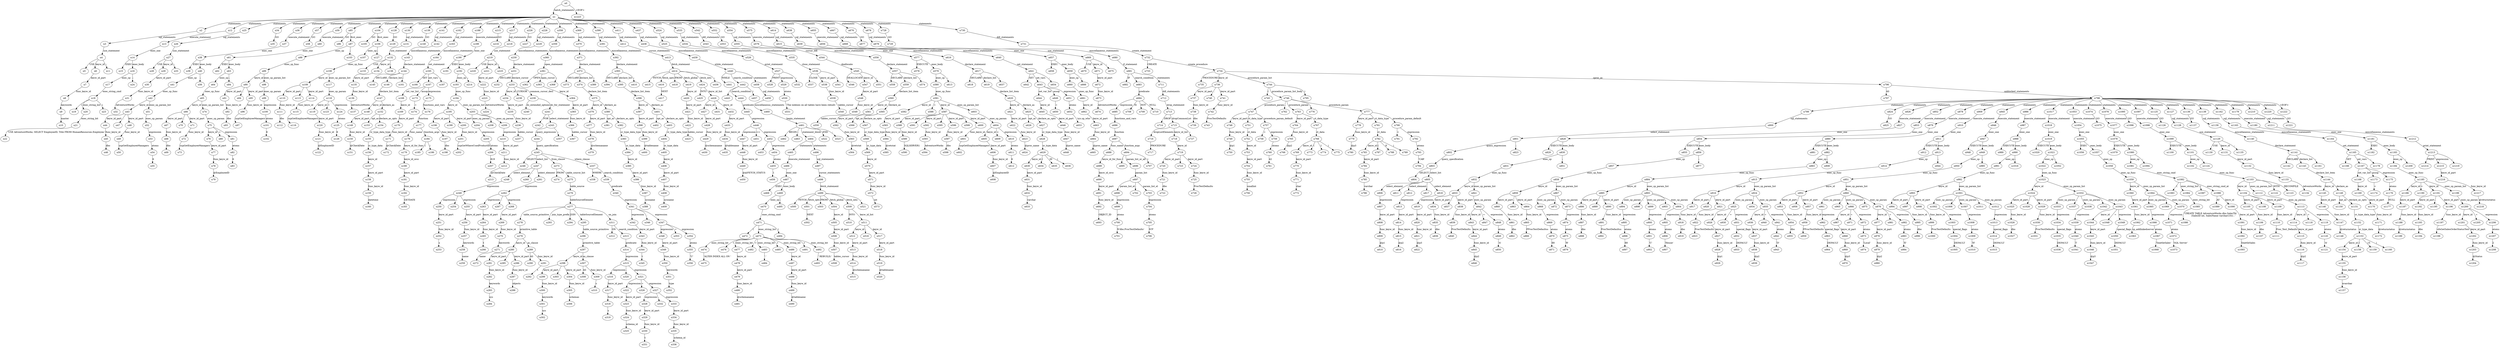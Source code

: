 digraph ParseTree {
  n0 -> n1 [label="batch_statements"];
  n1 -> n2 [label="statements"];
  n2 -> n3 [label="sql_statements"];
  n3 -> n4 [label="use_statement"];
  n4 -> n5 [label="USE"];
  n4 -> n6 [label="keyw_id"];
  n6 -> n7 [label="keyw_id_part"];
  n7 -> n8 [label="func_keyw_id"];
  n8 -> n9 [label="keywords"];
  n9 -> n10 [label="master"];
  n4 -> n11 [label=";"];
  n1 -> n12 [label="statements"];
  n12 -> n13 [label="execute_statement"];
  n13 -> n14 [label="exec_one"];
  n14 -> n15 [label="EXEC"];
  n14 -> n16 [label="exec_body"];
  n16 -> n17 [label="exec_sp"];
  n17 -> n18 [label="exec_string_cmd"];
  n18 -> n19 [label="("];
  n18 -> n20 [label="exec_string_list"];
  n20 -> n21 [label="exec_string_bit"];
  n21 -> n22 [label="'USE AdventureWorks; SELECT EmployeeID, Title FROM HumanResources.Employee;'"];
  n18 -> n23 [label=")"];
  n16 -> n24 [label=";"];
  n1 -> n25 [label="statements"];
  n25 -> n26 [label="sql_statements"];
  n26 -> n27 [label="use_statement"];
  n27 -> n28 [label="USE"];
  n27 -> n29 [label="keyw_id"];
  n29 -> n30 [label="keyw_id_part"];
  n30 -> n31 [label="func_keyw_id"];
  n31 -> n32 [label="AdventureWorks"];
  n27 -> n33 [label=";"];
  n1 -> n34 [label="statements"];
  n34 -> n35 [label="GO"];
  n1 -> n36 [label="statements"];
  n36 -> n37 [label="execute_statement"];
  n37 -> n38 [label="exec_one"];
  n38 -> n39 [label="EXEC"];
  n38 -> n40 [label="exec_body"];
  n40 -> n41 [label="exec_sp"];
  n41 -> n42 [label="exec_sp_func"];
  n42 -> n43 [label="keyw_id"];
  n43 -> n44 [label="keyw_id_part"];
  n44 -> n45 [label="func_keyw_id"];
  n45 -> n46 [label="dbo"];
  n43 -> n47 [label="."];
  n43 -> n48 [label="keyw_id_part"];
  n48 -> n49 [label="func_keyw_id"];
  n49 -> n50 [label="uspGetEmployeeManagers"];
  n42 -> n51 [label="exec_sp_param_list"];
  n51 -> n52 [label="exec_sp_param"];
  n52 -> n53 [label="expression"];
  n53 -> n54 [label="atoms"];
  n54 -> n55 [label="6"];
  n40 -> n56 [label=";"];
  n1 -> n57 [label="statements"];
  n57 -> n58 [label="GO"];
  n1 -> n59 [label="statements"];
  n59 -> n60 [label="execute_statement"];
  n60 -> n61 [label="exec_one"];
  n61 -> n62 [label="EXEC"];
  n61 -> n63 [label="exec_body"];
  n63 -> n64 [label="exec_sp"];
  n64 -> n65 [label="exec_sp_func"];
  n65 -> n66 [label="keyw_id"];
  n66 -> n67 [label="keyw_id_part"];
  n67 -> n68 [label="func_keyw_id"];
  n68 -> n69 [label="dbo"];
  n66 -> n70 [label="."];
  n66 -> n71 [label="keyw_id_part"];
  n71 -> n72 [label="func_keyw_id"];
  n72 -> n73 [label="uspGetEmployeeManagers"];
  n65 -> n74 [label="exec_sp_param_list"];
  n74 -> n75 [label="exec_sp_param"];
  n75 -> n76 [label="keyw_id"];
  n76 -> n77 [label="keyw_id_part"];
  n77 -> n78 [label="func_keyw_id"];
  n78 -> n79 [label="@EmployeeID"];
  n75 -> n80 [label="="];
  n75 -> n81 [label="expression"];
  n81 -> n82 [label="atoms"];
  n82 -> n83 [label="6"];
  n63 -> n84 [label=";"];
  n1 -> n85 [label="statements"];
  n85 -> n86 [label="GO"];
  n85 -> n87 [label="first_exec"];
  n87 -> n88 [label="exec_sp"];
  n88 -> n89 [label="exec_sp_func"];
  n89 -> n90 [label="keyw_id"];
  n90 -> n91 [label="keyw_id_part"];
  n91 -> n92 [label="func_keyw_id"];
  n92 -> n93 [label="dbo"];
  n90 -> n94 [label="."];
  n90 -> n95 [label="keyw_id_part"];
  n95 -> n96 [label="func_keyw_id"];
  n96 -> n97 [label="uspGetEmployeeManagers"];
  n89 -> n98 [label="exec_sp_param_list"];
  n98 -> n99 [label="exec_sp_param"];
  n99 -> n100 [label="expression"];
  n100 -> n101 [label="atoms"];
  n101 -> n102 [label="6"];
  n87 -> n103 [label=";"];
  n1 -> n104 [label="statements"];
  n104 -> n105 [label="GO"];
  n104 -> n106 [label="first_exec"];
  n106 -> n107 [label="exec_sp"];
  n107 -> n108 [label="exec_sp_func"];
  n108 -> n109 [label="keyw_id"];
  n109 -> n110 [label="keyw_id_part"];
  n110 -> n111 [label="func_keyw_id"];
  n111 -> n112 [label="dbo"];
  n109 -> n113 [label="."];
  n109 -> n114 [label="keyw_id_part"];
  n114 -> n115 [label="func_keyw_id"];
  n115 -> n116 [label="uspGetEmployeeManagers"];
  n108 -> n117 [label="exec_sp_param_list"];
  n117 -> n118 [label="exec_sp_param"];
  n118 -> n119 [label="keyw_id"];
  n119 -> n120 [label="keyw_id_part"];
  n120 -> n121 [label="func_keyw_id"];
  n121 -> n122 [label="@EmployeeID"];
  n118 -> n123 [label="="];
  n118 -> n124 [label="expression"];
  n124 -> n125 [label="atoms"];
  n125 -> n126 [label="6"];
  n106 -> n127 [label=";"];
  n1 -> n128 [label="statements"];
  n128 -> n129 [label="GO"];
  n1 -> n130 [label="statements"];
  n130 -> n131 [label="sql_statements"];
  n131 -> n132 [label="use_statement"];
  n132 -> n133 [label="USE"];
  n132 -> n134 [label="keyw_id"];
  n134 -> n135 [label="keyw_id_part"];
  n135 -> n136 [label="func_keyw_id"];
  n136 -> n137 [label="AdventureWorks"];
  n132 -> n138 [label=";"];
  n1 -> n139 [label="statements"];
  n139 -> n140 [label="GO"];
  n1 -> n141 [label="statements"];
  n141 -> n142 [label="sql_statements"];
  n142 -> n143 [label="miscellaneous_statements"];
  n143 -> n144 [label="declare_statement"];
  n144 -> n145 [label="DECLARE"];
  n144 -> n146 [label="declare_list"];
  n146 -> n147 [label="declare_list_item"];
  n147 -> n148 [label="keyw_id"];
  n148 -> n149 [label="keyw_id_part"];
  n149 -> n150 [label="func_keyw_id"];
  n150 -> n151 [label="@CheckDate"];
  n147 -> n152 [label="declare_as"];
  n152 -> n153 [label="opt_as"];
  n152 -> n154 [label="declare_as_opts"];
  n154 -> n155 [label="cr_type_data_type"];
  n155 -> n156 [label="cr_type_data"];
  n156 -> n157 [label="keyw_id"];
  n157 -> n158 [label="keyw_id_part"];
  n158 -> n159 [label="func_keyw_id"];
  n159 -> n160 [label="datetime"];
  n144 -> n161 [label=";"];
  n1 -> n162 [label="statements"];
  n162 -> n163 [label="sql_statements"];
  n163 -> n164 [label="miscellaneous_statements"];
  n164 -> n165 [label="set_statement"];
  n165 -> n166 [label="SET"];
  n165 -> n167 [label="set_vars"];
  n167 -> n168 [label="set_var_list"];
  n168 -> n169 [label="keyw_id"];
  n169 -> n170 [label="keyw_id_part"];
  n170 -> n171 [label="func_keyw_id"];
  n171 -> n172 [label="@CheckDate"];
  n167 -> n173 [label="assop"];
  n173 -> n174 [label="="];
  n167 -> n175 [label="expression"];
  n175 -> n176 [label="functions_and_vars"];
  n176 -> n177 [label="function"];
  n177 -> n178 [label="func_name"];
  n178 -> n179 [label="keyw_id_for_func"];
  n179 -> n180 [label="keyw_id_orcc"];
  n180 -> n181 [label="keyw_id_part"];
  n181 -> n182 [label="func_keyw_id"];
  n182 -> n183 [label="GETDATE"];
  n177 -> n184 [label="function_args"];
  n184 -> n185 [label="("];
  n184 -> n186 [label=")"];
  n165 -> n187 [label=";"];
  n1 -> n188 [label="statements"];
  n188 -> n189 [label="execute_statement"];
  n189 -> n190 [label="exec_one"];
  n190 -> n191 [label="EXEC"];
  n190 -> n192 [label="exec_body"];
  n192 -> n193 [label="exec_sp"];
  n193 -> n194 [label="exec_sp_func"];
  n194 -> n195 [label="keyw_id"];
  n195 -> n196 [label="keyw_id_part"];
  n196 -> n197 [label="func_keyw_id"];
  n197 -> n198 [label="dbo"];
  n195 -> n199 [label="."];
  n195 -> n200 [label="keyw_id_part"];
  n200 -> n201 [label="func_keyw_id"];
  n201 -> n202 [label="uspGetWhereUsedProductID"];
  n194 -> n203 [label="exec_sp_param_list"];
  n203 -> n204 [label="exec_sp_param"];
  n204 -> n205 [label="expression"];
  n205 -> n206 [label="atoms"];
  n206 -> n207 [label="819"];
  n203 -> n208 [label=","];
  n203 -> n209 [label="exec_sp_param"];
  n209 -> n210 [label="expression"];
  n210 -> n211 [label="keyw_id_part"];
  n211 -> n212 [label="func_keyw_id"];
  n212 -> n213 [label="@CheckDate"];
  n192 -> n214 [label=";"];
  n1 -> n215 [label="statements"];
  n215 -> n216 [label="GO"];
  n1 -> n217 [label="statements"];
  n217 -> n218 [label="sql_statements"];
  n218 -> n219 [label="use_statement"];
  n219 -> n220 [label="USE"];
  n219 -> n221 [label="keyw_id"];
  n221 -> n222 [label="keyw_id_part"];
  n222 -> n223 [label="func_keyw_id"];
  n223 -> n224 [label="AdventureWorks"];
  n219 -> n225 [label=";"];
  n1 -> n226 [label="statements"];
  n226 -> n227 [label="GO"];
  n1 -> n228 [label="statements"];
  n228 -> n229 [label="sql_statements"];
  n229 -> n230 [label="miscellaneous_statements"];
  n230 -> n231 [label="declare_statement"];
  n231 -> n232 [label="DECLARE"];
  n231 -> n233 [label="declare_cursor"];
  n233 -> n234 [label="keyw_id"];
  n234 -> n235 [label="keyw_id_part"];
  n235 -> n236 [label="func_keyw_id"];
  n236 -> n237 [label="tables_cursor"];
  n233 -> n238 [label="CURSOR"];
  n233 -> n239 [label="common_cursor_decl"];
  n239 -> n240 [label="dc_extended_options"];
  n239 -> n241 [label="dc_for_statement"];
  n241 -> n242 [label="FOR"];
  n241 -> n243 [label="select_statement"];
  n243 -> n244 [label="query_expression"];
  n244 -> n245 [label="query_specification"];
  n245 -> n246 [label="SELECT"];
  n245 -> n247 [label="select_list"];
  n247 -> n248 [label="select_element"];
  n248 -> n249 [label="expression"];
  n249 -> n250 [label="expression"];
  n250 -> n251 [label="keyw_id_part"];
  n251 -> n252 [label="func_keyw_id"];
  n252 -> n253 [label="s"];
  n249 -> n254 [label="."];
  n249 -> n255 [label="expression"];
  n255 -> n256 [label="keyw_id_part"];
  n256 -> n257 [label="func_keyw_id"];
  n257 -> n258 [label="keywords"];
  n258 -> n259 [label="name"];
  n247 -> n260 [label=","];
  n247 -> n261 [label="select_element"];
  n261 -> n262 [label="expression"];
  n262 -> n263 [label="expression"];
  n263 -> n264 [label="keyw_id_part"];
  n264 -> n265 [label="func_keyw_id"];
  n265 -> n266 [label="t"];
  n262 -> n267 [label="."];
  n262 -> n268 [label="expression"];
  n268 -> n269 [label="keyw_id_part"];
  n269 -> n270 [label="func_keyw_id"];
  n270 -> n271 [label="keywords"];
  n271 -> n272 [label="name"];
  n245 -> n273 [label="from_clause"];
  n273 -> n274 [label="FROM"];
  n273 -> n275 [label="table_source_list"];
  n275 -> n276 [label="table_source"];
  n276 -> n277 [label="tableSourceElement"];
  n277 -> n278 [label="table_source_primitive"];
  n278 -> n279 [label="primitive_table"];
  n279 -> n280 [label="keyw_id"];
  n280 -> n281 [label="keyw_id_part"];
  n281 -> n282 [label="func_keyw_id"];
  n282 -> n283 [label="keywords"];
  n283 -> n284 [label="sys"];
  n280 -> n285 [label="."];
  n280 -> n286 [label="keyw_id_part"];
  n286 -> n287 [label="func_keyw_id"];
  n287 -> n288 [label="objects"];
  n279 -> n289 [label="as_clause"];
  n289 -> n290 [label="AS"];
  n289 -> n291 [label="func_keyw_id"];
  n291 -> n292 [label="t"];
  n277 -> n293 [label="join_type_prefix"];
  n277 -> n294 [label="JOIN"];
  n277 -> n295 [label="tableSourceElement"];
  n295 -> n296 [label="table_source_primitive"];
  n296 -> n297 [label="primitive_table"];
  n297 -> n298 [label="keyw_id"];
  n298 -> n299 [label="keyw_id_part"];
  n299 -> n300 [label="func_keyw_id"];
  n300 -> n301 [label="keywords"];
  n301 -> n302 [label="sys"];
  n298 -> n303 [label="."];
  n298 -> n304 [label="keyw_id_part"];
  n304 -> n305 [label="func_keyw_id"];
  n305 -> n306 [label="schemas"];
  n297 -> n307 [label="as_clause"];
  n307 -> n308 [label="AS"];
  n307 -> n309 [label="func_keyw_id"];
  n309 -> n310 [label="s"];
  n277 -> n311 [label="on_join"];
  n311 -> n312 [label="ON"];
  n311 -> n313 [label="search_condition"];
  n313 -> n314 [label="predicate"];
  n314 -> n315 [label="expression"];
  n315 -> n316 [label="expression"];
  n316 -> n317 [label="keyw_id_part"];
  n317 -> n318 [label="func_keyw_id"];
  n318 -> n319 [label="s"];
  n315 -> n320 [label="."];
  n315 -> n321 [label="expression"];
  n321 -> n322 [label="expression"];
  n322 -> n323 [label="keyw_id_part"];
  n323 -> n324 [label="func_keyw_id"];
  n324 -> n325 [label="schema_id"];
  n321 -> n326 [label="="];
  n321 -> n327 [label="expression"];
  n327 -> n328 [label="expression"];
  n328 -> n329 [label="keyw_id_part"];
  n329 -> n330 [label="func_keyw_id"];
  n330 -> n331 [label="t"];
  n327 -> n332 [label="."];
  n327 -> n333 [label="expression"];
  n333 -> n334 [label="keyw_id_part"];
  n334 -> n335 [label="func_keyw_id"];
  n335 -> n336 [label="schema_id"];
  n245 -> n337 [label="where_clause"];
  n337 -> n338 [label="WHERE"];
  n337 -> n339 [label="search_condition"];
  n339 -> n340 [label="predicate"];
  n340 -> n341 [label="expression"];
  n341 -> n342 [label="expression"];
  n342 -> n343 [label="keyw_id_part"];
  n343 -> n344 [label="func_keyw_id"];
  n344 -> n345 [label="t"];
  n341 -> n346 [label="."];
  n341 -> n347 [label="expression"];
  n347 -> n348 [label="expression"];
  n348 -> n349 [label="keyw_id_part"];
  n349 -> n350 [label="func_keyw_id"];
  n350 -> n351 [label="keywords"];
  n351 -> n352 [label="type"];
  n347 -> n353 [label="="];
  n347 -> n354 [label="expression"];
  n354 -> n355 [label="atoms"];
  n355 -> n356 [label="'U'"];
  n243 -> n357 [label=";"];
  n1 -> n358 [label="statements"];
  n358 -> n359 [label="sql_statements"];
  n359 -> n360 [label="miscellaneous_statements"];
  n360 -> n361 [label="open_statement"];
  n361 -> n362 [label="OPEN"];
  n361 -> n363 [label="open_cursor"];
  n363 -> n364 [label="keyw_id"];
  n364 -> n365 [label="keyw_id_part"];
  n365 -> n366 [label="func_keyw_id"];
  n366 -> n367 [label="tables_cursor"];
  n361 -> n368 [label=";"];
  n1 -> n369 [label="statements"];
  n369 -> n370 [label="sql_statements"];
  n370 -> n371 [label="miscellaneous_statements"];
  n371 -> n372 [label="declare_statement"];
  n372 -> n373 [label="DECLARE"];
  n372 -> n374 [label="declare_list"];
  n374 -> n375 [label="declare_list_item"];
  n375 -> n376 [label="keyw_id"];
  n376 -> n377 [label="keyw_id_part"];
  n377 -> n378 [label="func_keyw_id"];
  n378 -> n379 [label="@schemaname"];
  n375 -> n380 [label="declare_as"];
  n380 -> n381 [label="opt_as"];
  n380 -> n382 [label="declare_as_opts"];
  n382 -> n383 [label="cr_type_data_type"];
  n383 -> n384 [label="cr_type_data"];
  n384 -> n385 [label="keyw_id"];
  n385 -> n386 [label="keyw_id_part"];
  n386 -> n387 [label="func_keyw_id"];
  n387 -> n388 [label="sysname"];
  n372 -> n389 [label=";"];
  n1 -> n390 [label="statements"];
  n390 -> n391 [label="sql_statements"];
  n391 -> n392 [label="miscellaneous_statements"];
  n392 -> n393 [label="declare_statement"];
  n393 -> n394 [label="DECLARE"];
  n393 -> n395 [label="declare_list"];
  n395 -> n396 [label="declare_list_item"];
  n396 -> n397 [label="keyw_id"];
  n397 -> n398 [label="keyw_id_part"];
  n398 -> n399 [label="func_keyw_id"];
  n399 -> n400 [label="@tablename"];
  n396 -> n401 [label="declare_as"];
  n401 -> n402 [label="opt_as"];
  n401 -> n403 [label="declare_as_opts"];
  n403 -> n404 [label="cr_type_data_type"];
  n404 -> n405 [label="cr_type_data"];
  n405 -> n406 [label="keyw_id"];
  n406 -> n407 [label="keyw_id_part"];
  n407 -> n408 [label="func_keyw_id"];
  n408 -> n409 [label="sysname"];
  n393 -> n410 [label=";"];
  n1 -> n411 [label="statements"];
  n411 -> n412 [label="sql_statements"];
  n412 -> n413 [label="cursor_statements"];
  n413 -> n414 [label="fetch_statement"];
  n414 -> n415 [label="FETCH"];
  n414 -> n416 [label="fetch_opts"];
  n416 -> n417 [label="NEXT"];
  n414 -> n418 [label="FROM"];
  n414 -> n419 [label="fetch_global"];
  n419 -> n420 [label="keyw_id"];
  n420 -> n421 [label="keyw_id_part"];
  n421 -> n422 [label="func_keyw_id"];
  n422 -> n423 [label="tables_cursor"];
  n414 -> n424 [label="fetch_into"];
  n424 -> n425 [label="INTO"];
  n424 -> n426 [label="keyw_id_list"];
  n426 -> n427 [label="keyw_id"];
  n427 -> n428 [label="keyw_id_part"];
  n428 -> n429 [label="func_keyw_id"];
  n429 -> n430 [label="@schemaname"];
  n426 -> n431 [label=","];
  n426 -> n432 [label="keyw_id"];
  n432 -> n433 [label="keyw_id_part"];
  n433 -> n434 [label="func_keyw_id"];
  n434 -> n435 [label="@tablename"];
  n414 -> n436 [label=";"];
  n1 -> n437 [label="statements"];
  n437 -> n438 [label="sql_statements"];
  n438 -> n439 [label="miscellaneous_statements"];
  n439 -> n440 [label="while_statement"];
  n440 -> n441 [label="WHILE"];
  n440 -> n442 [label="search_condition"];
  n442 -> n443 [label="("];
  n442 -> n444 [label="search_condition"];
  n444 -> n445 [label="predicate"];
  n445 -> n446 [label="expression"];
  n446 -> n447 [label="expression"];
  n447 -> n448 [label="keyw_id_part"];
  n448 -> n449 [label="func_keyw_id"];
  n449 -> n450 [label="@@FETCH_STATUS"];
  n446 -> n451 [label="<>"];
  n446 -> n452 [label="expression"];
  n452 -> n453 [label="-"];
  n452 -> n454 [label="expression"];
  n454 -> n455 [label="atoms"];
  n455 -> n456 [label="1"];
  n442 -> n457 [label=")"];
  n440 -> n458 [label="statements"];
  n458 -> n459 [label="sql_statements"];
  n459 -> n460 [label="miscellaneous_statements"];
  n460 -> n461 [label="begin_statement"];
  n461 -> n462 [label="BEGIN"];
  n461 -> n463 [label=";"];
  n461 -> n464 [label="statement_block"];
  n464 -> n465 [label="statements"];
  n465 -> n466 [label="execute_statement"];
  n466 -> n467 [label="exec_one"];
  n467 -> n468 [label="EXEC"];
  n467 -> n469 [label="exec_body"];
  n469 -> n470 [label="exec_sp"];
  n470 -> n471 [label="exec_string_cmd"];
  n471 -> n472 [label="("];
  n471 -> n473 [label="exec_string_list"];
  n473 -> n474 [label="exec_string_bit"];
  n474 -> n475 [label="'ALTER INDEX ALL ON '"];
  n473 -> n476 [label="+"];
  n473 -> n477 [label="exec_string_bit"];
  n477 -> n478 [label="keyw_id"];
  n478 -> n479 [label="keyw_id_part"];
  n479 -> n480 [label="func_keyw_id"];
  n480 -> n481 [label="@schemaname"];
  n473 -> n482 [label="+"];
  n473 -> n483 [label="exec_string_bit"];
  n483 -> n484 [label="'.'"];
  n473 -> n485 [label="+"];
  n473 -> n486 [label="exec_string_bit"];
  n486 -> n487 [label="keyw_id"];
  n487 -> n488 [label="keyw_id_part"];
  n488 -> n489 [label="func_keyw_id"];
  n489 -> n490 [label="@tablename"];
  n473 -> n491 [label="+"];
  n473 -> n492 [label="exec_string_bit"];
  n492 -> n493 [label="' REBUILD;'"];
  n471 -> n494 [label=")"];
  n469 -> n495 [label=";"];
  n464 -> n496 [label="statements"];
  n496 -> n497 [label="sql_statements"];
  n497 -> n498 [label="cursor_statements"];
  n498 -> n499 [label="fetch_statement"];
  n499 -> n500 [label="FETCH"];
  n499 -> n501 [label="fetch_opts"];
  n501 -> n502 [label="NEXT"];
  n499 -> n503 [label="FROM"];
  n499 -> n504 [label="fetch_global"];
  n504 -> n505 [label="keyw_id"];
  n505 -> n506 [label="keyw_id_part"];
  n506 -> n507 [label="func_keyw_id"];
  n507 -> n508 [label="tables_cursor"];
  n499 -> n509 [label="fetch_into"];
  n509 -> n510 [label="INTO"];
  n509 -> n511 [label="keyw_id_list"];
  n511 -> n512 [label="keyw_id"];
  n512 -> n513 [label="keyw_id_part"];
  n513 -> n514 [label="func_keyw_id"];
  n514 -> n515 [label="@schemaname"];
  n511 -> n516 [label=","];
  n511 -> n517 [label="keyw_id"];
  n517 -> n518 [label="keyw_id_part"];
  n518 -> n519 [label="func_keyw_id"];
  n519 -> n520 [label="@tablename"];
  n499 -> n521 [label=";"];
  n461 -> n522 [label="END"];
  n461 -> n523 [label=";"];
  n1 -> n524 [label="statements"];
  n524 -> n525 [label="sql_statements"];
  n525 -> n526 [label="miscellaneous_statements"];
  n526 -> n527 [label="print_statement"];
  n527 -> n528 [label="PRINT"];
  n527 -> n529 [label="expression"];
  n529 -> n530 [label="atoms"];
  n530 -> n531 [label="'The indexes on all tables have been rebuilt.'"];
  n527 -> n532 [label=";"];
  n1 -> n533 [label="statements"];
  n533 -> n534 [label="sql_statements"];
  n534 -> n535 [label="miscellaneous_statements"];
  n535 -> n536 [label="close_statement"];
  n536 -> n537 [label="CLOSE"];
  n536 -> n538 [label="keyw_id_part"];
  n538 -> n539 [label="func_keyw_id"];
  n539 -> n540 [label="tables_cursor"];
  n536 -> n541 [label=";"];
  n1 -> n542 [label="statements"];
  n542 -> n543 [label="ddl_statements"];
  n543 -> n544 [label="cursor_ddl"];
  n544 -> n545 [label="deallocate"];
  n545 -> n546 [label="DEALLOCATE"];
  n545 -> n547 [label="keyw_id"];
  n547 -> n548 [label="keyw_id_part"];
  n548 -> n549 [label="func_keyw_id"];
  n549 -> n550 [label="tables_cursor"];
  n545 -> n551 [label=";"];
  n1 -> n552 [label="statements"];
  n552 -> n553 [label="GO"];
  n1 -> n554 [label="statements"];
  n554 -> n555 [label="sql_statements"];
  n555 -> n556 [label="miscellaneous_statements"];
  n556 -> n557 [label="declare_statement"];
  n557 -> n558 [label="DECLARE"];
  n557 -> n559 [label="declare_list"];
  n559 -> n560 [label="declare_list_item"];
  n560 -> n561 [label="keyw_id"];
  n561 -> n562 [label="keyw_id_part"];
  n562 -> n563 [label="func_keyw_id"];
  n563 -> n564 [label="@retstat"];
  n560 -> n565 [label="declare_as"];
  n565 -> n566 [label="opt_as"];
  n565 -> n567 [label="declare_as_opts"];
  n567 -> n568 [label="cr_type_data_type"];
  n568 -> n569 [label="cr_type_data"];
  n569 -> n570 [label="keyw_id"];
  n570 -> n571 [label="keyw_id_part"];
  n571 -> n572 [label="func_keyw_id"];
  n572 -> n573 [label="int"];
  n557 -> n574 [label=";"];
  n1 -> n575 [label="statements"];
  n575 -> n576 [label="execute_statement"];
  n576 -> n577 [label="exec_one"];
  n577 -> n578 [label="EXECUTE"];
  n577 -> n579 [label="exec_body"];
  n579 -> n580 [label="exec_sp"];
  n580 -> n581 [label="exec_sp_func"];
  n581 -> n582 [label="keyw_id"];
  n582 -> n583 [label="keyw_id_part"];
  n583 -> n584 [label="func_keyw_id"];
  n584 -> n585 [label="@retstat"];
  n581 -> n586 [label="="];
  n581 -> n587 [label="keyw_id"];
  n587 -> n588 [label="keyw_id_part"];
  n588 -> n589 [label="func_keyw_id"];
  n589 -> n590 [label="SQLSERVER1"];
  n587 -> n591 [label="."];
  n587 -> n592 [label="keyw_id_part"];
  n592 -> n593 [label="func_keyw_id"];
  n593 -> n594 [label="AdventureWorks"];
  n587 -> n595 [label="."];
  n587 -> n596 [label="keyw_id_part"];
  n596 -> n597 [label="func_keyw_id"];
  n597 -> n598 [label="dbo"];
  n587 -> n599 [label="."];
  n587 -> n600 [label="keyw_id_part"];
  n600 -> n601 [label="func_keyw_id"];
  n601 -> n602 [label="uspGetEmployeeManagers"];
  n581 -> n603 [label="exec_sp_param_list"];
  n603 -> n604 [label="exec_sp_param"];
  n604 -> n605 [label="keyw_id"];
  n605 -> n606 [label="keyw_id_part"];
  n606 -> n607 [label="func_keyw_id"];
  n607 -> n608 [label="@EmployeeID"];
  n604 -> n609 [label="="];
  n604 -> n610 [label="expression"];
  n610 -> n611 [label="atoms"];
  n611 -> n612 [label="6"];
  n579 -> n613 [label=";"];
  n1 -> n614 [label="statements"];
  n614 -> n615 [label="sql_statements"];
  n615 -> n616 [label="miscellaneous_statements"];
  n616 -> n617 [label="declare_statement"];
  n617 -> n618 [label="DECLARE"];
  n617 -> n619 [label="declare_list"];
  n619 -> n620 [label="declare_list_item"];
  n620 -> n621 [label="keyw_id"];
  n621 -> n622 [label="keyw_id_part"];
  n622 -> n623 [label="func_keyw_id"];
  n623 -> n624 [label="@proc_name"];
  n620 -> n625 [label="declare_as"];
  n625 -> n626 [label="opt_as"];
  n625 -> n627 [label="declare_as_opts"];
  n627 -> n628 [label="cr_type_data_type"];
  n628 -> n629 [label="cr_type_data"];
  n629 -> n630 [label="keyw_id"];
  n630 -> n631 [label="keyw_id_part"];
  n631 -> n632 [label="func_keyw_id"];
  n632 -> n633 [label="varchar"];
  n629 -> n634 [label="("];
  n629 -> n635 [label="30"];
  n629 -> n636 [label=")"];
  n617 -> n637 [label=";"];
  n1 -> n638 [label="statements"];
  n638 -> n639 [label="sql_statements"];
  n639 -> n640 [label="miscellaneous_statements"];
  n640 -> n641 [label="set_statement"];
  n641 -> n642 [label="SET"];
  n641 -> n643 [label="set_vars"];
  n643 -> n644 [label="set_var_list"];
  n644 -> n645 [label="keyw_id"];
  n645 -> n646 [label="keyw_id_part"];
  n646 -> n647 [label="func_keyw_id"];
  n647 -> n648 [label="@proc_name"];
  n643 -> n649 [label="assop"];
  n649 -> n650 [label="="];
  n643 -> n651 [label="expression"];
  n651 -> n652 [label="atoms"];
  n652 -> n653 [label="'sys.sp_who'"];
  n641 -> n654 [label=";"];
  n1 -> n655 [label="statements"];
  n655 -> n656 [label="execute_statement"];
  n656 -> n657 [label="exec_one"];
  n657 -> n658 [label="EXEC"];
  n657 -> n659 [label="exec_body"];
  n659 -> n660 [label="exec_sp"];
  n660 -> n661 [label="exec_sp_func"];
  n661 -> n662 [label="keyw_id"];
  n662 -> n663 [label="keyw_id_part"];
  n663 -> n664 [label="func_keyw_id"];
  n664 -> n665 [label="@proc_name"];
  n659 -> n666 [label=";"];
  n1 -> n667 [label="statements"];
  n667 -> n668 [label="sql_statements"];
  n668 -> n669 [label="use_statement"];
  n669 -> n670 [label="USE"];
  n669 -> n671 [label="keyw_id"];
  n671 -> n672 [label="keyw_id_part"];
  n672 -> n673 [label="func_keyw_id"];
  n673 -> n674 [label="AdventureWorks"];
  n669 -> n675 [label=";"];
  n1 -> n676 [label="statements"];
  n676 -> n677 [label="GO"];
  n1 -> n678 [label="statements"];
  n678 -> n679 [label="sql_statements"];
  n679 -> n680 [label="miscellaneous_statements"];
  n680 -> n681 [label="if_statement"];
  n681 -> n682 [label="IF"];
  n681 -> n683 [label="search_condition"];
  n683 -> n684 [label="predicate"];
  n684 -> n685 [label="expression"];
  n685 -> n686 [label="functions_and_vars"];
  n686 -> n687 [label="function"];
  n687 -> n688 [label="func_name"];
  n688 -> n689 [label="keyw_id_for_func"];
  n689 -> n690 [label="keyw_id_orcc"];
  n690 -> n691 [label="keyw_id_part"];
  n691 -> n692 [label="func_keyw_id"];
  n692 -> n693 [label="OBJECT_ID"];
  n687 -> n694 [label="function_args"];
  n694 -> n695 [label="("];
  n694 -> n696 [label="param_list_or_all"];
  n696 -> n697 [label="param_list"];
  n697 -> n698 [label="param_list_el"];
  n698 -> n699 [label="expression"];
  n699 -> n700 [label="atoms"];
  n700 -> n701 [label="N'dbo.ProcTestDefaults'"];
  n697 -> n702 [label=","];
  n697 -> n703 [label="param_list_el"];
  n703 -> n704 [label="expression"];
  n704 -> n705 [label="atoms"];
  n705 -> n706 [label="N'P'"];
  n694 -> n707 [label=")"];
  n684 -> n708 [label="IS"];
  n684 -> n709 [label="NOT"];
  n684 -> n710 [label="NULL"];
  n681 -> n711 [label="statements"];
  n711 -> n712 [label="ddl_statements"];
  n712 -> n713 [label="drop_statement"];
  n713 -> n714 [label="DROP"];
  n713 -> n715 [label="dropCommonList"];
  n715 -> n716 [label="dropListElements"];
  n716 -> n717 [label="PROCEDURE"];
  n715 -> n718 [label="keyw_id_list"];
  n718 -> n719 [label="keyw_id"];
  n719 -> n720 [label="keyw_id_part"];
  n720 -> n721 [label="func_keyw_id"];
  n721 -> n722 [label="dbo"];
  n719 -> n723 [label="."];
  n719 -> n724 [label="keyw_id_part"];
  n724 -> n725 [label="func_keyw_id"];
  n725 -> n726 [label="ProcTestDefaults"];
  n715 -> n727 [label=";"];
  n1 -> n728 [label="statements"];
  n728 -> n729 [label="GO"];
  n1 -> n730 [label="statements"];
  n730 -> n731 [label="ddl_statements"];
  n731 -> n732 [label="create_statement"];
  n732 -> n733 [label="CREATE"];
  n732 -> n734 [label="create_procedure"];
  n734 -> n735 [label="PROCEDURE"];
  n734 -> n736 [label="keyw_id"];
  n736 -> n737 [label="keyw_id_part"];
  n737 -> n738 [label="func_keyw_id"];
  n738 -> n739 [label="dbo"];
  n736 -> n740 [label="."];
  n736 -> n741 [label="keyw_id_part"];
  n741 -> n742 [label="func_keyw_id"];
  n742 -> n743 [label="ProcTestDefaults"];
  n734 -> n744 [label="procedure_param_list"];
  n744 -> n745 [label="("];
  n744 -> n746 [label="procedure_param_list_body"];
  n746 -> n747 [label="procedure_param"];
  n747 -> n748 [label="keyw_id_part"];
  n748 -> n749 [label="func_keyw_id"];
  n749 -> n750 [label="@p1"];
  n747 -> n751 [label="ct_data_type"];
  n751 -> n752 [label="ct_data"];
  n752 -> n753 [label="keyw_id"];
  n753 -> n754 [label="keyw_id_part"];
  n754 -> n755 [label="func_keyw_id"];
  n755 -> n756 [label="smallint"];
  n747 -> n757 [label="procedure_param_default"];
  n757 -> n758 [label="="];
  n757 -> n759 [label="expression"];
  n759 -> n760 [label="atoms"];
  n760 -> n761 [label="42"];
  n746 -> n762 [label=","];
  n746 -> n763 [label="procedure_param"];
  n763 -> n764 [label="keyw_id_part"];
  n764 -> n765 [label="func_keyw_id"];
  n765 -> n766 [label="@p2"];
  n763 -> n767 [label="ct_data_type"];
  n767 -> n768 [label="ct_data"];
  n768 -> n769 [label="keyw_id"];
  n769 -> n770 [label="keyw_id_part"];
  n770 -> n771 [label="func_keyw_id"];
  n771 -> n772 [label="char"];
  n768 -> n773 [label="("];
  n768 -> n774 [label="1"];
  n768 -> n775 [label=")"];
  n746 -> n776 [label=","];
  n746 -> n777 [label="procedure_param"];
  n777 -> n778 [label="keyw_id_part"];
  n778 -> n779 [label="func_keyw_id"];
  n779 -> n780 [label="@p3"];
  n777 -> n781 [label="ct_data_type"];
  n781 -> n782 [label="ct_data"];
  n782 -> n783 [label="keyw_id"];
  n783 -> n784 [label="keyw_id_part"];
  n784 -> n785 [label="func_keyw_id"];
  n785 -> n786 [label="varchar"];
  n782 -> n787 [label="("];
  n782 -> n788 [label="8"];
  n782 -> n789 [label=")"];
  n777 -> n790 [label="procedure_param_default"];
  n790 -> n791 [label="="];
  n790 -> n792 [label="expression"];
  n792 -> n793 [label="atoms"];
  n793 -> n794 [label="'CAR'"];
  n744 -> n795 [label=")"];
  n734 -> n796 [label="cproc_as"];
  n796 -> n797 [label="AS"];
  n796 -> n798 [label="unblocked_statements"];
  n798 -> n799 [label="statements"];
  n799 -> n800 [label="sql_statements"];
  n800 -> n801 [label="select_statement"];
  n801 -> n802 [label="query_expression"];
  n802 -> n803 [label="query_specification"];
  n803 -> n804 [label="SELECT"];
  n803 -> n805 [label="select_list"];
  n805 -> n806 [label="select_element"];
  n806 -> n807 [label="expression"];
  n807 -> n808 [label="keyw_id_part"];
  n808 -> n809 [label="func_keyw_id"];
  n809 -> n810 [label="@p1"];
  n805 -> n811 [label=","];
  n805 -> n812 [label="select_element"];
  n812 -> n813 [label="expression"];
  n813 -> n814 [label="keyw_id_part"];
  n814 -> n815 [label="func_keyw_id"];
  n815 -> n816 [label="@p2"];
  n805 -> n817 [label=","];
  n805 -> n818 [label="select_element"];
  n818 -> n819 [label="expression"];
  n819 -> n820 [label="keyw_id_part"];
  n820 -> n821 [label="func_keyw_id"];
  n821 -> n822 [label="@p3"];
  n801 -> n823 [label=";"];
  n798 -> n824 [label="statements"];
  n824 -> n825 [label="GO"];
  n798 -> n826 [label="statements"];
  n826 -> n827 [label="execute_statement"];
  n827 -> n828 [label="exec_one"];
  n828 -> n829 [label="EXECUTE"];
  n828 -> n830 [label="exec_body"];
  n830 -> n831 [label="exec_sp"];
  n831 -> n832 [label="exec_sp_func"];
  n832 -> n833 [label="keyw_id"];
  n833 -> n834 [label="keyw_id_part"];
  n834 -> n835 [label="func_keyw_id"];
  n835 -> n836 [label="dbo"];
  n833 -> n837 [label="."];
  n833 -> n838 [label="keyw_id_part"];
  n838 -> n839 [label="func_keyw_id"];
  n839 -> n840 [label="ProcTestDefaults"];
  n832 -> n841 [label="exec_sp_param_list"];
  n841 -> n842 [label="exec_sp_param"];
  n842 -> n843 [label="keyw_id"];
  n843 -> n844 [label="keyw_id_part"];
  n844 -> n845 [label="func_keyw_id"];
  n845 -> n846 [label="@p2"];
  n842 -> n847 [label="="];
  n842 -> n848 [label="expression"];
  n848 -> n849 [label="atoms"];
  n849 -> n850 [label="'A'"];
  n830 -> n851 [label=";"];
  n798 -> n852 [label="statements"];
  n852 -> n853 [label="execute_statement"];
  n853 -> n854 [label="exec_one"];
  n854 -> n855 [label="EXECUTE"];
  n854 -> n856 [label="exec_body"];
  n856 -> n857 [label="exec_sp"];
  n857 -> n858 [label="exec_sp_func"];
  n858 -> n859 [label="keyw_id"];
  n859 -> n860 [label="keyw_id_part"];
  n860 -> n861 [label="func_keyw_id"];
  n861 -> n862 [label="dbo"];
  n859 -> n863 [label="."];
  n859 -> n864 [label="keyw_id_part"];
  n864 -> n865 [label="func_keyw_id"];
  n865 -> n866 [label="PProcTestDefaultss"];
  n858 -> n867 [label="exec_sp_param_list"];
  n867 -> n868 [label="exec_sp_param"];
  n868 -> n869 [label="expression"];
  n869 -> n870 [label="atoms"];
  n870 -> n871 [label="68"];
  n867 -> n872 [label=","];
  n867 -> n873 [label="exec_sp_param"];
  n873 -> n874 [label="expression"];
  n874 -> n875 [label="atoms"];
  n875 -> n876 [label="'B'"];
  n856 -> n877 [label=";"];
  n798 -> n878 [label="statements"];
  n878 -> n879 [label="execute_statement"];
  n879 -> n880 [label="exec_one"];
  n880 -> n881 [label="EXECUTE"];
  n880 -> n882 [label="exec_body"];
  n882 -> n883 [label="exec_sp"];
  n883 -> n884 [label="exec_sp_func"];
  n884 -> n885 [label="keyw_id"];
  n885 -> n886 [label="keyw_id_part"];
  n886 -> n887 [label="func_keyw_id"];
  n887 -> n888 [label="dbo"];
  n885 -> n889 [label="."];
  n885 -> n890 [label="keyw_id_part"];
  n890 -> n891 [label="func_keyw_id"];
  n891 -> n892 [label="ProcTestDefaultss"];
  n884 -> n893 [label="exec_sp_param_list"];
  n893 -> n894 [label="exec_sp_param"];
  n894 -> n895 [label="expression"];
  n895 -> n896 [label="atoms"];
  n896 -> n897 [label="68"];
  n893 -> n898 [label=","];
  n893 -> n899 [label="exec_sp_param"];
  n899 -> n900 [label="expression"];
  n900 -> n901 [label="atoms"];
  n901 -> n902 [label="'C'"];
  n893 -> n903 [label=","];
  n893 -> n904 [label="exec_sp_param"];
  n904 -> n905 [label="expression"];
  n905 -> n906 [label="atoms"];
  n906 -> n907 [label="'House'"];
  n882 -> n908 [label=";"];
  n798 -> n909 [label="statements"];
  n909 -> n910 [label="execute_statement"];
  n910 -> n911 [label="exec_one"];
  n911 -> n912 [label="EXECUTE"];
  n911 -> n913 [label="exec_body"];
  n913 -> n914 [label="exec_sp"];
  n914 -> n915 [label="exec_sp_func"];
  n915 -> n916 [label="keyw_id"];
  n916 -> n917 [label="keyw_id_part"];
  n917 -> n918 [label="func_keyw_id"];
  n918 -> n919 [label="dbo"];
  n916 -> n920 [label="."];
  n916 -> n921 [label="keyw_id_part"];
  n921 -> n922 [label="func_keyw_id"];
  n922 -> n923 [label="ProcTestDefaults"];
  n915 -> n924 [label="exec_sp_param_list"];
  n924 -> n925 [label="exec_sp_param"];
  n925 -> n926 [label="keyw_id"];
  n926 -> n927 [label="keyw_id_part"];
  n927 -> n928 [label="func_keyw_id"];
  n928 -> n929 [label="@p1"];
  n925 -> n930 [label="="];
  n925 -> n931 [label="expression"];
  n931 -> n932 [label="special_flags"];
  n932 -> n933 [label="DEFAULT"];
  n924 -> n934 [label=","];
  n924 -> n935 [label="exec_sp_param"];
  n935 -> n936 [label="keyw_id"];
  n936 -> n937 [label="keyw_id_part"];
  n937 -> n938 [label="func_keyw_id"];
  n938 -> n939 [label="@p2"];
  n935 -> n940 [label="="];
  n935 -> n941 [label="expression"];
  n941 -> n942 [label="atoms"];
  n942 -> n943 [label="'D'"];
  n913 -> n944 [label=";"];
  n798 -> n945 [label="statements"];
  n945 -> n946 [label="execute_statement"];
  n946 -> n947 [label="exec_one"];
  n947 -> n948 [label="EXECUTE"];
  n947 -> n949 [label="exec_body"];
  n949 -> n950 [label="exec_sp"];
  n950 -> n951 [label="exec_sp_func"];
  n951 -> n952 [label="keyw_id"];
  n952 -> n953 [label="keyw_id_part"];
  n953 -> n954 [label="func_keyw_id"];
  n954 -> n955 [label="dbo"];
  n952 -> n956 [label="."];
  n952 -> n957 [label="keyw_id_part"];
  n957 -> n958 [label="func_keyw_id"];
  n958 -> n959 [label="PProcTestDefaults"];
  n951 -> n960 [label="exec_sp_param_list"];
  n960 -> n961 [label="exec_sp_param"];
  n961 -> n962 [label="expression"];
  n962 -> n963 [label="special_flags"];
  n963 -> n964 [label="DEFAULT"];
  n960 -> n965 [label=","];
  n960 -> n966 [label="exec_sp_param"];
  n966 -> n967 [label="keyw_id"];
  n967 -> n968 [label="keyw_id_part"];
  n968 -> n969 [label="func_keyw_id"];
  n969 -> n970 [label="@p3"];
  n966 -> n971 [label="="];
  n966 -> n972 [label="expression"];
  n972 -> n973 [label="atoms"];
  n973 -> n974 [label="'Local'"];
  n960 -> n975 [label=","];
  n960 -> n976 [label="exec_sp_param"];
  n976 -> n977 [label="keyw_id"];
  n977 -> n978 [label="keyw_id_part"];
  n978 -> n979 [label="func_keyw_id"];
  n979 -> n980 [label="@p2"];
  n976 -> n981 [label="="];
  n976 -> n982 [label="expression"];
  n982 -> n983 [label="atoms"];
  n983 -> n984 [label="'E'"];
  n949 -> n985 [label=";"];
  n798 -> n986 [label="statements"];
  n986 -> n987 [label="execute_statement"];
  n987 -> n988 [label="exec_one"];
  n988 -> n989 [label="EXECUTE"];
  n988 -> n990 [label="exec_body"];
  n990 -> n991 [label="exec_sp"];
  n991 -> n992 [label="exec_sp_func"];
  n992 -> n993 [label="keyw_id"];
  n993 -> n994 [label="keyw_id_part"];
  n994 -> n995 [label="func_keyw_id"];
  n995 -> n996 [label="dbo"];
  n993 -> n997 [label="."];
  n993 -> n998 [label="keyw_id_part"];
  n998 -> n999 [label="func_keyw_id"];
  n999 -> n1000 [label="ProcTestDefaults"];
  n992 -> n1001 [label="exec_sp_param_list"];
  n1001 -> n1002 [label="exec_sp_param"];
  n1002 -> n1003 [label="expression"];
  n1003 -> n1004 [label="special_flags"];
  n1004 -> n1005 [label="DEFAULT"];
  n1001 -> n1006 [label=","];
  n1001 -> n1007 [label="exec_sp_param"];
  n1007 -> n1008 [label="expression"];
  n1008 -> n1009 [label="atoms"];
  n1009 -> n1010 [label="'H'"];
  n1001 -> n1011 [label=","];
  n1001 -> n1012 [label="exec_sp_param"];
  n1012 -> n1013 [label="expression"];
  n1013 -> n1014 [label="special_flags"];
  n1014 -> n1015 [label="DEFAULT"];
  n990 -> n1016 [label=";"];
  n798 -> n1017 [label="statements"];
  n1017 -> n1018 [label="execute_statement"];
  n1018 -> n1019 [label="exec_one"];
  n1019 -> n1020 [label="EXECUTE"];
  n1019 -> n1021 [label="exec_body"];
  n1021 -> n1022 [label="exec_sp"];
  n1022 -> n1023 [label="exec_sp_func"];
  n1023 -> n1024 [label="keyw_id"];
  n1024 -> n1025 [label="keyw_id_part"];
  n1025 -> n1026 [label="func_keyw_id"];
  n1026 -> n1027 [label="dbo"];
  n1024 -> n1028 [label="."];
  n1024 -> n1029 [label="keyw_id_part"];
  n1029 -> n1030 [label="func_keyw_id"];
  n1030 -> n1031 [label="ProcTestDefaults"];
  n1023 -> n1032 [label="exec_sp_param_list"];
  n1032 -> n1033 [label="exec_sp_param"];
  n1033 -> n1034 [label="expression"];
  n1034 -> n1035 [label="special_flags"];
  n1035 -> n1036 [label="DEFAULT"];
  n1032 -> n1037 [label=","];
  n1032 -> n1038 [label="exec_sp_param"];
  n1038 -> n1039 [label="expression"];
  n1039 -> n1040 [label="atoms"];
  n1040 -> n1041 [label="'I'"];
  n1032 -> n1042 [label=","];
  n1032 -> n1043 [label="exec_sp_param"];
  n1043 -> n1044 [label="keyw_id"];
  n1044 -> n1045 [label="keyw_id_part"];
  n1045 -> n1046 [label="func_keyw_id"];
  n1046 -> n1047 [label="@p3"];
  n1043 -> n1048 [label="="];
  n1043 -> n1049 [label="expression"];
  n1049 -> n1050 [label="special_flags"];
  n1050 -> n1051 [label="DEFAULT"];
  n1021 -> n1052 [label=";"];
  n798 -> n1053 [label="statements"];
  n1053 -> n1054 [label="execute_statement"];
  n1054 -> n1055 [label="exec_one"];
  n1055 -> n1056 [label="EXEC"];
  n1055 -> n1057 [label="exec_body"];
  n1057 -> n1058 [label="exec_sp"];
  n1058 -> n1059 [label="exec_sp_func"];
  n1059 -> n1060 [label="keyw_id"];
  n1060 -> n1061 [label="keyw_id_part"];
  n1061 -> n1062 [label="func_keyw_id"];
  n1062 -> n1063 [label="sp_addlinkedserver"];
  n1059 -> n1064 [label="exec_sp_param_list"];
  n1064 -> n1065 [label="exec_sp_param"];
  n1065 -> n1066 [label="expression"];
  n1066 -> n1067 [label="atoms"];
  n1067 -> n1068 [label="'SeattleSales'"];
  n1064 -> n1069 [label=","];
  n1064 -> n1070 [label="exec_sp_param"];
  n1070 -> n1071 [label="expression"];
  n1071 -> n1072 [label="atoms"];
  n1072 -> n1073 [label="'SQL Server'"];
  n798 -> n1074 [label="statements"];
  n1074 -> n1075 [label="GO"];
  n798 -> n1076 [label="statements"];
  n1076 -> n1077 [label="execute_statement"];
  n1077 -> n1078 [label="exec_one"];
  n1078 -> n1079 [label="EXECUTE"];
  n1078 -> n1080 [label="exec_body"];
  n1080 -> n1081 [label="exec_sp"];
  n1081 -> n1082 [label="exec_string_cmd"];
  n1082 -> n1083 [label="("];
  n1082 -> n1084 [label="exec_string_list"];
  n1084 -> n1085 [label="exec_string_bit"];
  n1085 -> n1086 [label="'CREATE TABLE AdventureWorks.dbo.SalesTbl 
	(SalesID int, SalesName varchar(10)) ; '"];
  n1082 -> n1087 [label=")"];
  n1082 -> n1088 [label="exec_string_cmd_at"];
  n1088 -> n1089 [label="AT"];
  n1088 -> n1090 [label="keyw_id"];
  n1090 -> n1091 [label="keyw_id_part"];
  n1091 -> n1092 [label="func_keyw_id"];
  n1092 -> n1093 [label="SeattleSales"];
  n1080 -> n1094 [label=";"];
  n798 -> n1095 [label="statements"];
  n1095 -> n1096 [label="GO"];
  n798 -> n1097 [label="statements"];
  n1097 -> n1098 [label="execute_statement"];
  n1098 -> n1099 [label="exec_one"];
  n1099 -> n1100 [label="EXECUTE"];
  n1099 -> n1101 [label="exec_body"];
  n1101 -> n1102 [label="exec_sp"];
  n1102 -> n1103 [label="exec_sp_func"];
  n1103 -> n1104 [label="keyw_id"];
  n1104 -> n1105 [label="keyw_id_part"];
  n1105 -> n1106 [label="func_keyw_id"];
  n1106 -> n1107 [label="dbo"];
  n1104 -> n1108 [label="."];
  n1104 -> n1109 [label="keyw_id_part"];
  n1109 -> n1110 [label="func_keyw_id"];
  n1110 -> n1111 [label="Proc_Test_Defaults"];
  n1103 -> n1112 [label="exec_sp_param_list"];
  n1112 -> n1113 [label="exec_sp_param"];
  n1113 -> n1114 [label="keyw_id"];
  n1114 -> n1115 [label="keyw_id_part"];
  n1115 -> n1116 [label="func_keyw_id"];
  n1116 -> n1117 [label="@p2"];
  n1113 -> n1118 [label="="];
  n1113 -> n1119 [label="expression"];
  n1119 -> n1120 [label="atoms"];
  n1120 -> n1121 [label="'A'"];
  n1103 -> n1122 [label="WITH"];
  n1103 -> n1123 [label="RECOMPILE"];
  n1101 -> n1124 [label=";"];
  n798 -> n1125 [label="statements"];
  n1125 -> n1126 [label="GO"];
  n798 -> n1127 [label="statements"];
  n1127 -> n1128 [label="sql_statements"];
  n1128 -> n1129 [label="use_statement"];
  n1129 -> n1130 [label="USE"];
  n1129 -> n1131 [label="keyw_id"];
  n1131 -> n1132 [label="keyw_id_part"];
  n1132 -> n1133 [label="func_keyw_id"];
  n1133 -> n1134 [label="AdventureWorks"];
  n1129 -> n1135 [label=";"];
  n798 -> n1136 [label="statements"];
  n1136 -> n1137 [label="GO"];
  n798 -> n1138 [label="statements"];
  n1138 -> n1139 [label="sql_statements"];
  n1139 -> n1140 [label="miscellaneous_statements"];
  n1140 -> n1141 [label="declare_statement"];
  n1141 -> n1142 [label="DECLARE"];
  n1141 -> n1143 [label="declare_list"];
  n1143 -> n1144 [label="declare_list_item"];
  n1144 -> n1145 [label="keyw_id"];
  n1145 -> n1146 [label="keyw_id_part"];
  n1146 -> n1147 [label="func_keyw_id"];
  n1147 -> n1148 [label="@returnstatus"];
  n1144 -> n1149 [label="declare_as"];
  n1149 -> n1150 [label="opt_as"];
  n1149 -> n1151 [label="declare_as_opts"];
  n1151 -> n1152 [label="cr_type_data_type"];
  n1152 -> n1153 [label="cr_type_data"];
  n1153 -> n1154 [label="keyw_id"];
  n1154 -> n1155 [label="keyw_id_part"];
  n1155 -> n1156 [label="func_keyw_id"];
  n1156 -> n1157 [label="nvarchar"];
  n1153 -> n1158 [label="("];
  n1153 -> n1159 [label="15"];
  n1153 -> n1160 [label=")"];
  n1141 -> n1161 [label=";"];
  n798 -> n1162 [label="statements"];
  n1162 -> n1163 [label="sql_statements"];
  n1163 -> n1164 [label="miscellaneous_statements"];
  n1164 -> n1165 [label="set_statement"];
  n1165 -> n1166 [label="SET"];
  n1165 -> n1167 [label="set_vars"];
  n1167 -> n1168 [label="set_var_list"];
  n1168 -> n1169 [label="keyw_id"];
  n1169 -> n1170 [label="keyw_id_part"];
  n1170 -> n1171 [label="func_keyw_id"];
  n1171 -> n1172 [label="@returnstatus"];
  n1167 -> n1173 [label="assop"];
  n1173 -> n1174 [label="="];
  n1167 -> n1175 [label="expression"];
  n1175 -> n1176 [label="atoms"];
  n1176 -> n1177 [label="NULL"];
  n1165 -> n1178 [label=";"];
  n798 -> n1179 [label="statements"];
  n1179 -> n1180 [label="execute_statement"];
  n1180 -> n1181 [label="exec_one"];
  n1181 -> n1182 [label="EXEC"];
  n1181 -> n1183 [label="exec_body"];
  n1183 -> n1184 [label="exec_sp"];
  n1184 -> n1185 [label="exec_sp_func"];
  n1185 -> n1186 [label="keyw_id"];
  n1186 -> n1187 [label="keyw_id_part"];
  n1187 -> n1188 [label="func_keyw_id"];
  n1188 -> n1189 [label="@returnstatus"];
  n1185 -> n1190 [label="="];
  n1185 -> n1191 [label="keyw_id"];
  n1191 -> n1192 [label="keyw_id_part"];
  n1192 -> n1193 [label="func_keyw_id"];
  n1193 -> n1194 [label="dbo"];
  n1191 -> n1195 [label="."];
  n1191 -> n1196 [label="keyw_id_part"];
  n1196 -> n1197 [label="func_keyw_id"];
  n1197 -> n1198 [label="ufnGetSalesOrderStatusText"];
  n1185 -> n1199 [label="exec_sp_param_list"];
  n1199 -> n1200 [label="exec_sp_param"];
  n1200 -> n1201 [label="keyw_id"];
  n1201 -> n1202 [label="keyw_id_part"];
  n1202 -> n1203 [label="func_keyw_id"];
  n1203 -> n1204 [label="@Status"];
  n1200 -> n1205 [label="="];
  n1200 -> n1206 [label="expression"];
  n1206 -> n1207 [label="atoms"];
  n1207 -> n1208 [label="2"];
  n1183 -> n1209 [label=";"];
  n798 -> n1210 [label="statements"];
  n1210 -> n1211 [label="sql_statements"];
  n1211 -> n1212 [label="miscellaneous_statements"];
  n1212 -> n1213 [label="print_statement"];
  n1213 -> n1214 [label="PRINT"];
  n1213 -> n1215 [label="expression"];
  n1215 -> n1216 [label="keyw_id_part"];
  n1216 -> n1217 [label="func_keyw_id"];
  n1217 -> n1218 [label="@returnstatus"];
  n1213 -> n1219 [label=";"];
  n798 -> n1220 [label="statements"];
  n1220 -> n1221 [label="GO"];
  n798 -> n1222 [label="<EOF>"];
  n0 -> n1223 [label="<EOF>"];
}